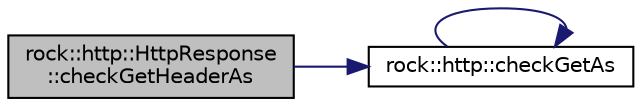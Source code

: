 digraph "rock::http::HttpResponse::checkGetHeaderAs"
{
 // LATEX_PDF_SIZE
  edge [fontname="Helvetica",fontsize="10",labelfontname="Helvetica",labelfontsize="10"];
  node [fontname="Helvetica",fontsize="10",shape=record];
  rankdir="LR";
  Node1 [label="rock::http::HttpResponse\l::checkGetHeaderAs",height=0.2,width=0.4,color="black", fillcolor="grey75", style="filled", fontcolor="black",tooltip="检查并获取响应头部参数"];
  Node1 -> Node2 [color="midnightblue",fontsize="10",style="solid",fontname="Helvetica"];
  Node2 [label="rock::http::checkGetAs",height=0.2,width=0.4,color="black", fillcolor="white", style="filled",URL="$http_8h.html#ae706fa797ef4b8066246dccc0a905f46",tooltip="获取Map中的key值,并转成对应类型,返回是否成功"];
  Node2 -> Node2 [color="midnightblue",fontsize="10",style="solid",fontname="Helvetica"];
}

